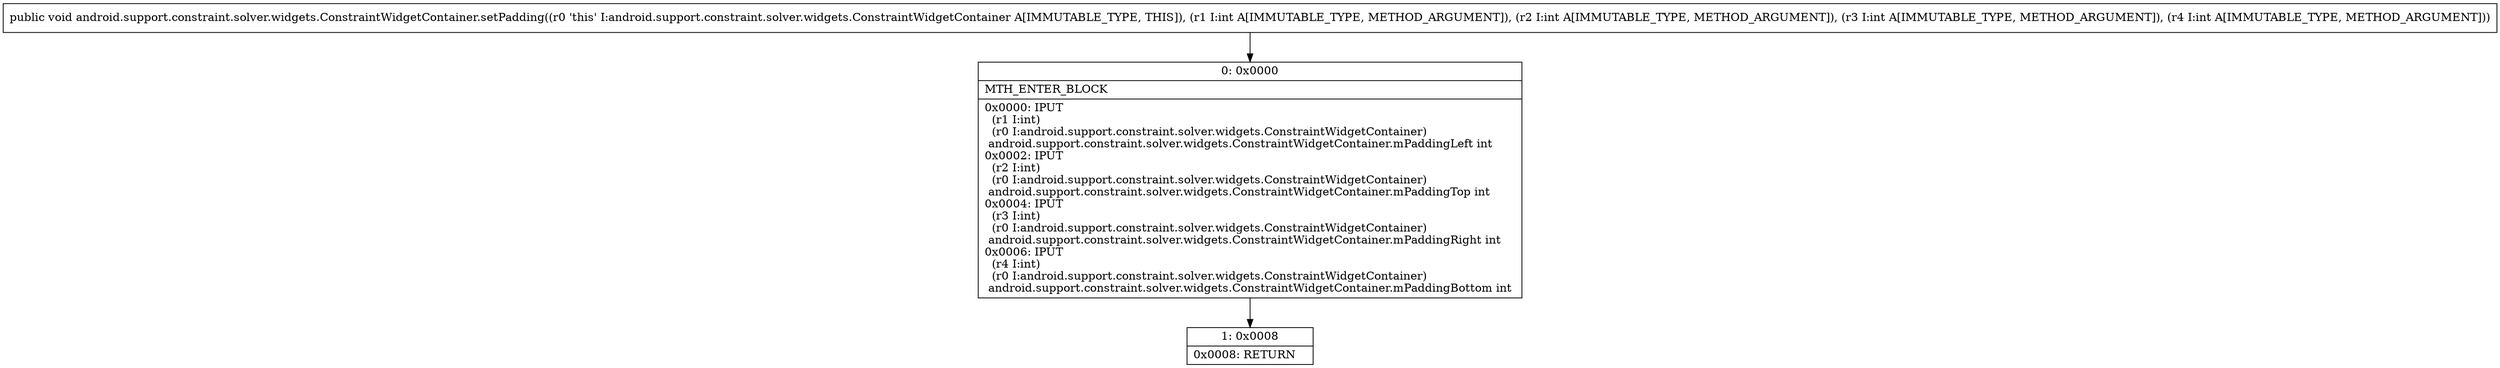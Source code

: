 digraph "CFG forandroid.support.constraint.solver.widgets.ConstraintWidgetContainer.setPadding(IIII)V" {
Node_0 [shape=record,label="{0\:\ 0x0000|MTH_ENTER_BLOCK\l|0x0000: IPUT  \l  (r1 I:int)\l  (r0 I:android.support.constraint.solver.widgets.ConstraintWidgetContainer)\l android.support.constraint.solver.widgets.ConstraintWidgetContainer.mPaddingLeft int \l0x0002: IPUT  \l  (r2 I:int)\l  (r0 I:android.support.constraint.solver.widgets.ConstraintWidgetContainer)\l android.support.constraint.solver.widgets.ConstraintWidgetContainer.mPaddingTop int \l0x0004: IPUT  \l  (r3 I:int)\l  (r0 I:android.support.constraint.solver.widgets.ConstraintWidgetContainer)\l android.support.constraint.solver.widgets.ConstraintWidgetContainer.mPaddingRight int \l0x0006: IPUT  \l  (r4 I:int)\l  (r0 I:android.support.constraint.solver.widgets.ConstraintWidgetContainer)\l android.support.constraint.solver.widgets.ConstraintWidgetContainer.mPaddingBottom int \l}"];
Node_1 [shape=record,label="{1\:\ 0x0008|0x0008: RETURN   \l}"];
MethodNode[shape=record,label="{public void android.support.constraint.solver.widgets.ConstraintWidgetContainer.setPadding((r0 'this' I:android.support.constraint.solver.widgets.ConstraintWidgetContainer A[IMMUTABLE_TYPE, THIS]), (r1 I:int A[IMMUTABLE_TYPE, METHOD_ARGUMENT]), (r2 I:int A[IMMUTABLE_TYPE, METHOD_ARGUMENT]), (r3 I:int A[IMMUTABLE_TYPE, METHOD_ARGUMENT]), (r4 I:int A[IMMUTABLE_TYPE, METHOD_ARGUMENT])) }"];
MethodNode -> Node_0;
Node_0 -> Node_1;
}

